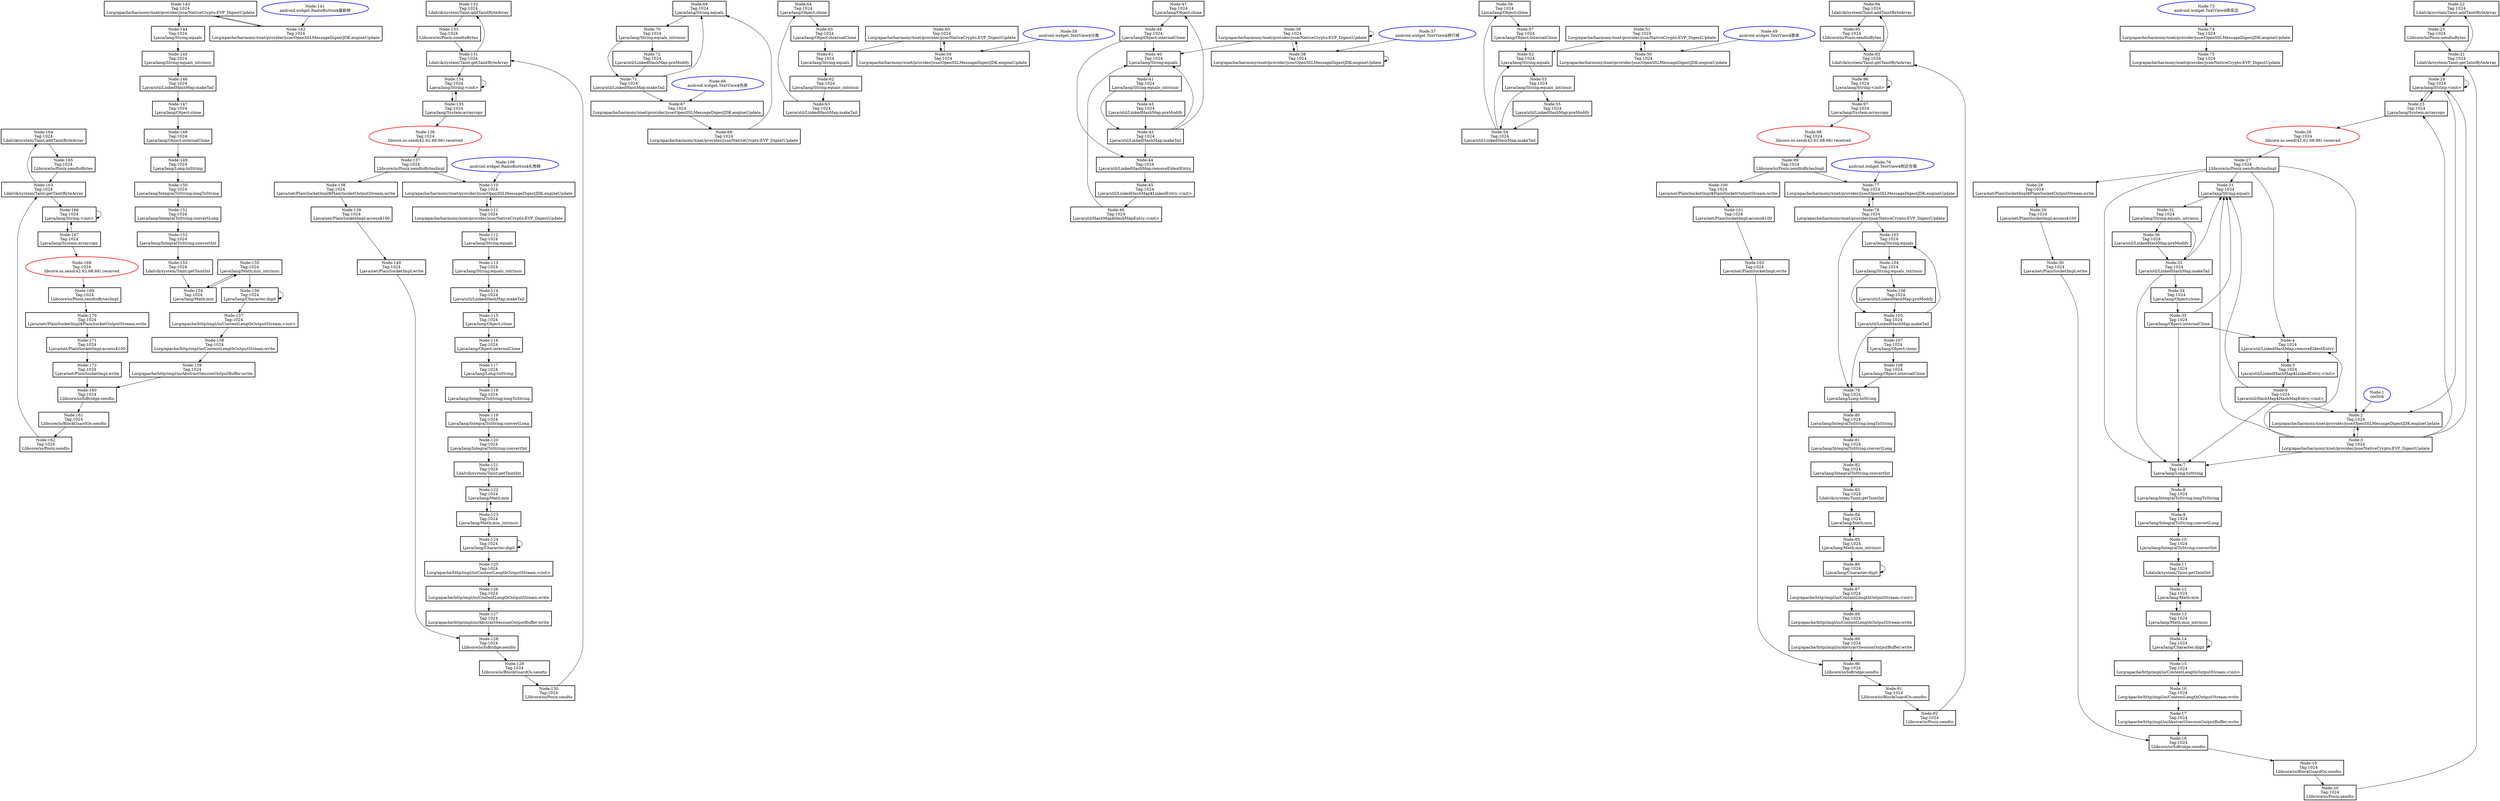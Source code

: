 digraph G {
N164 [shape=box,color=black,style=bold,label="Node:164\nTag:1024\nLdalvik/system/Taint;addTaintByteArray"];
N163 [shape=box,color=black,style=bold,label="Node:163\nTag:1024\nLdalvik/system/Taint;getTaintByteArray"];
N153 [shape=box,color=black,style=bold,label="Node:153\nTag:1024\nLdalvik/system/Taint;getTaintInt"];
N156 [shape=box,color=black,style=bold,label="Node:156\nTag:1024\nLjava/lang/Character;digit"];
N152 [shape=box,color=black,style=bold,label="Node:152\nTag:1024\nLjava/lang/IntegralToString;convertInt"];
N151 [shape=box,color=black,style=bold,label="Node:151\nTag:1024\nLjava/lang/IntegralToString;convertLong"];
N150 [shape=box,color=black,style=bold,label="Node:150\nTag:1024\nLjava/lang/IntegralToString;longToString"];
N149 [shape=box,color=black,style=bold,label="Node:149\nTag:1024\nLjava/lang/Long;toString"];
N154 [shape=box,color=black,style=bold,label="Node:154\nTag:1024\nLjava/lang/Math;min"];
N155 [shape=box,color=black,style=bold,label="Node:155\nTag:1024\nLjava/lang/Math;min_intrinsic"];
N147 [shape=box,color=black,style=bold,label="Node:147\nTag:1024\nLjava/lang/Object;clone"];
N148 [shape=box,color=black,style=bold,label="Node:148\nTag:1024\nLjava/lang/Object;internalClone"];
N166 [shape=box,color=black,style=bold,label="Node:166\nTag:1024\nLjava/lang/String;<init>"];
N144 [shape=box,color=black,style=bold,label="Node:144\nTag:1024\nLjava/lang/String;equals"];
N145 [shape=box,color=black,style=bold,label="Node:145\nTag:1024\nLjava/lang/String;equals_intrinsic"];
N167 [shape=box,color=black,style=bold,label="Node:167\nTag:1024\nLjava/lang/System;arraycopy"];
N170 [shape=box,color=black,style=bold,label="Node:170\nTag:1024\nLjava/net/PlainSocketImpl$PlainSocketOutputStream;write"];
N171 [shape=box,color=black,style=bold,label="Node:171\nTag:1024\nLjava/net/PlainSocketImpl;access$100"];
N172 [shape=box,color=black,style=bold,label="Node:172\nTag:1024\nLjava/net/PlainSocketImpl;write"];
N146 [shape=box,color=black,style=bold,label="Node:146\nTag:1024\nLjava/util/LinkedHashMap;makeTail"];
N161 [shape=box,color=black,style=bold,label="Node:161\nTag:1024\nLlibcore/io/BlockGuardOs;sendto"];
N160 [shape=box,color=black,style=bold,label="Node:160\nTag:1024\nLlibcore/io/IoBridge;sendto"];
N162 [shape=box,color=black,style=bold,label="Node:162\nTag:1024\nLlibcore/io/Posix;sendto"];
N165 [shape=box,color=black,style=bold,label="Node:165\nTag:1024\nLlibcore/io/Posix;sendtoBytes"];
N169 [shape=box,color=black,style=bold,label="Node:169\nTag:1024\nLlibcore/io/Posix;sendtoBytesImpl"];
N143 [shape=box,color=black,style=bold,label="Node:143\nTag:1024\nLorg/apache/harmony/xnet/provider/jsse/NativeCrypto;EVP_DigestUpdate"];
N142 [shape=box,color=black,style=bold,label="Node:142\nTag:1024\nLorg/apache/harmony/xnet/provider/jsse/OpenSSLMessageDigestJDK;engineUpdate"];
N159 [shape=box,color=black,style=bold,label="Node:159\nTag:1024\nLorg/apache/http/impl/io/AbstractSessionOutputBuffer;write"];
N157 [shape=box,color=black,style=bold,label="Node:157\nTag:1024\nLorg/apache/http/impl/io/ContentLengthOutputStream;<init>"];
N158 [shape=box,color=black,style=bold,label="Node:158\nTag:1024\nLorg/apache/http/impl/io/ContentLengthOutputStream;write"];
N141 [shape=ellipse,color=blue,style=bold,label="Node:141\nandroid.widget.RadioButton$最新榜"];
N168 [shape=ellipse,color=red,style=bold,label="Node:168\nTag:1024\nlibcore.os.send(42.62.68.66) received"];
N132 [shape=box,color=black,style=bold,label="Node:132\nTag:1024\nLdalvik/system/Taint;addTaintByteArray"];
N131 [shape=box,color=black,style=bold,label="Node:131\nTag:1024\nLdalvik/system/Taint;getTaintByteArray"];
N121 [shape=box,color=black,style=bold,label="Node:121\nTag:1024\nLdalvik/system/Taint;getTaintInt"];
N124 [shape=box,color=black,style=bold,label="Node:124\nTag:1024\nLjava/lang/Character;digit"];
N120 [shape=box,color=black,style=bold,label="Node:120\nTag:1024\nLjava/lang/IntegralToString;convertInt"];
N119 [shape=box,color=black,style=bold,label="Node:119\nTag:1024\nLjava/lang/IntegralToString;convertLong"];
N118 [shape=box,color=black,style=bold,label="Node:118\nTag:1024\nLjava/lang/IntegralToString;longToString"];
N117 [shape=box,color=black,style=bold,label="Node:117\nTag:1024\nLjava/lang/Long;toString"];
N122 [shape=box,color=black,style=bold,label="Node:122\nTag:1024\nLjava/lang/Math;min"];
N123 [shape=box,color=black,style=bold,label="Node:123\nTag:1024\nLjava/lang/Math;min_intrinsic"];
N115 [shape=box,color=black,style=bold,label="Node:115\nTag:1024\nLjava/lang/Object;clone"];
N116 [shape=box,color=black,style=bold,label="Node:116\nTag:1024\nLjava/lang/Object;internalClone"];
N134 [shape=box,color=black,style=bold,label="Node:134\nTag:1024\nLjava/lang/String;<init>"];
N112 [shape=box,color=black,style=bold,label="Node:112\nTag:1024\nLjava/lang/String;equals"];
N113 [shape=box,color=black,style=bold,label="Node:113\nTag:1024\nLjava/lang/String;equals_intrinsic"];
N135 [shape=box,color=black,style=bold,label="Node:135\nTag:1024\nLjava/lang/System;arraycopy"];
N138 [shape=box,color=black,style=bold,label="Node:138\nTag:1024\nLjava/net/PlainSocketImpl$PlainSocketOutputStream;write"];
N139 [shape=box,color=black,style=bold,label="Node:139\nTag:1024\nLjava/net/PlainSocketImpl;access$100"];
N140 [shape=box,color=black,style=bold,label="Node:140\nTag:1024\nLjava/net/PlainSocketImpl;write"];
N114 [shape=box,color=black,style=bold,label="Node:114\nTag:1024\nLjava/util/LinkedHashMap;makeTail"];
N129 [shape=box,color=black,style=bold,label="Node:129\nTag:1024\nLlibcore/io/BlockGuardOs;sendto"];
N128 [shape=box,color=black,style=bold,label="Node:128\nTag:1024\nLlibcore/io/IoBridge;sendto"];
N130 [shape=box,color=black,style=bold,label="Node:130\nTag:1024\nLlibcore/io/Posix;sendto"];
N133 [shape=box,color=black,style=bold,label="Node:133\nTag:1024\nLlibcore/io/Posix;sendtoBytes"];
N137 [shape=box,color=black,style=bold,label="Node:137\nTag:1024\nLlibcore/io/Posix;sendtoBytesImpl"];
N111 [shape=box,color=black,style=bold,label="Node:111\nTag:1024\nLorg/apache/harmony/xnet/provider/jsse/NativeCrypto;EVP_DigestUpdate"];
N110 [shape=box,color=black,style=bold,label="Node:110\nTag:1024\nLorg/apache/harmony/xnet/provider/jsse/OpenSSLMessageDigestJDK;engineUpdate"];
N127 [shape=box,color=black,style=bold,label="Node:127\nTag:1024\nLorg/apache/http/impl/io/AbstractSessionOutputBuffer;write"];
N125 [shape=box,color=black,style=bold,label="Node:125\nTag:1024\nLorg/apache/http/impl/io/ContentLengthOutputStream;<init>"];
N126 [shape=box,color=black,style=bold,label="Node:126\nTag:1024\nLorg/apache/http/impl/io/ContentLengthOutputStream;write"];
N109 [shape=ellipse,color=blue,style=bold,label="Node:109\nandroid.widget.RadioButton$礼物榜"];
N136 [shape=ellipse,color=red,style=bold,label="Node:136\nTag:1024\nlibcore.os.send(42.62.68.66) received"];
N69 [shape=box,color=black,style=bold,label="Node:69\nTag:1024\nLjava/lang/String;equals"];
N70 [shape=box,color=black,style=bold,label="Node:70\nTag:1024\nLjava/lang/String;equals_intrinsic"];
N71 [shape=box,color=black,style=bold,label="Node:71\nTag:1024\nLjava/util/LinkedHashMap;makeTail"];
N72 [shape=box,color=black,style=bold,label="Node:72\nTag:1024\nLjava/util/LinkedHashMap;preModify"];
N68 [shape=box,color=black,style=bold,label="Node:68\nTag:1024\nLorg/apache/harmony/xnet/provider/jsse/NativeCrypto;EVP_DigestUpdate"];
N67 [shape=box,color=black,style=bold,label="Node:67\nTag:1024\nLorg/apache/harmony/xnet/provider/jsse/OpenSSLMessageDigestJDK;engineUpdate"];
N66 [shape=ellipse,color=blue,style=bold,label="Node:66\nandroid.widget.TextView$伤感"];
N64 [shape=box,color=black,style=bold,label="Node:64\nTag:1024\nLjava/lang/Object;clone"];
N65 [shape=box,color=black,style=bold,label="Node:65\nTag:1024\nLjava/lang/Object;internalClone"];
N61 [shape=box,color=black,style=bold,label="Node:61\nTag:1024\nLjava/lang/String;equals"];
N62 [shape=box,color=black,style=bold,label="Node:62\nTag:1024\nLjava/lang/String;equals_intrinsic"];
N63 [shape=box,color=black,style=bold,label="Node:63\nTag:1024\nLjava/util/LinkedHashMap;makeTail"];
N60 [shape=box,color=black,style=bold,label="Node:60\nTag:1024\nLorg/apache/harmony/xnet/provider/jsse/NativeCrypto;EVP_DigestUpdate"];
N59 [shape=box,color=black,style=bold,label="Node:59\nTag:1024\nLorg/apache/harmony/xnet/provider/jsse/OpenSSLMessageDigestJDK;engineUpdate"];
N58 [shape=ellipse,color=blue,style=bold,label="Node:58\nandroid.widget.TextView$分类"];
N47 [shape=box,color=black,style=bold,label="Node:47\nTag:1024\nLjava/lang/Object;clone"];
N48 [shape=box,color=black,style=bold,label="Node:48\nTag:1024\nLjava/lang/Object;internalClone"];
N40 [shape=box,color=black,style=bold,label="Node:40\nTag:1024\nLjava/lang/String;equals"];
N41 [shape=box,color=black,style=bold,label="Node:41\nTag:1024\nLjava/lang/String;equals_intrinsic"];
N46 [shape=box,color=black,style=bold,label="Node:46\nTag:1024\nLjava/util/HashMap$HashMapEntry;<init>"];
N45 [shape=box,color=black,style=bold,label="Node:45\nTag:1024\nLjava/util/LinkedHashMap$LinkedEntry;<init>"];
N42 [shape=box,color=black,style=bold,label="Node:42\nTag:1024\nLjava/util/LinkedHashMap;makeTail"];
N43 [shape=box,color=black,style=bold,label="Node:43\nTag:1024\nLjava/util/LinkedHashMap;preModify"];
N44 [shape=box,color=black,style=bold,label="Node:44\nTag:1024\nLjava/util/LinkedHashMap;removeEldestEntry"];
N39 [shape=box,color=black,style=bold,label="Node:39\nTag:1024\nLorg/apache/harmony/xnet/provider/jsse/NativeCrypto;EVP_DigestUpdate"];
N38 [shape=box,color=black,style=bold,label="Node:38\nTag:1024\nLorg/apache/harmony/xnet/provider/jsse/OpenSSLMessageDigestJDK;engineUpdate"];
N37 [shape=ellipse,color=blue,style=bold,label="Node:37\nandroid.widget.TextView$排行榜"];
N56 [shape=box,color=black,style=bold,label="Node:56\nTag:1024\nLjava/lang/Object;clone"];
N57 [shape=box,color=black,style=bold,label="Node:57\nTag:1024\nLjava/lang/Object;internalClone"];
N52 [shape=box,color=black,style=bold,label="Node:52\nTag:1024\nLjava/lang/String;equals"];
N53 [shape=box,color=black,style=bold,label="Node:53\nTag:1024\nLjava/lang/String;equals_intrinsic"];
N54 [shape=box,color=black,style=bold,label="Node:54\nTag:1024\nLjava/util/LinkedHashMap;makeTail"];
N55 [shape=box,color=black,style=bold,label="Node:55\nTag:1024\nLjava/util/LinkedHashMap;preModify"];
N51 [shape=box,color=black,style=bold,label="Node:51\nTag:1024\nLorg/apache/harmony/xnet/provider/jsse/NativeCrypto;EVP_DigestUpdate"];
N50 [shape=box,color=black,style=bold,label="Node:50\nTag:1024\nLorg/apache/harmony/xnet/provider/jsse/OpenSSLMessageDigestJDK;engineUpdate"];
N49 [shape=ellipse,color=blue,style=bold,label="Node:49\nandroid.widget.TextView$歌单"];
N94 [shape=box,color=black,style=bold,label="Node:94\nTag:1024\nLdalvik/system/Taint;addTaintByteArray"];
N93 [shape=box,color=black,style=bold,label="Node:93\nTag:1024\nLdalvik/system/Taint;getTaintByteArray"];
N83 [shape=box,color=black,style=bold,label="Node:83\nTag:1024\nLdalvik/system/Taint;getTaintInt"];
N86 [shape=box,color=black,style=bold,label="Node:86\nTag:1024\nLjava/lang/Character;digit"];
N82 [shape=box,color=black,style=bold,label="Node:82\nTag:1024\nLjava/lang/IntegralToString;convertInt"];
N81 [shape=box,color=black,style=bold,label="Node:81\nTag:1024\nLjava/lang/IntegralToString;convertLong"];
N80 [shape=box,color=black,style=bold,label="Node:80\nTag:1024\nLjava/lang/IntegralToString;longToString"];
N79 [shape=box,color=black,style=bold,label="Node:79\nTag:1024\nLjava/lang/Long;toString"];
N84 [shape=box,color=black,style=bold,label="Node:84\nTag:1024\nLjava/lang/Math;min"];
N85 [shape=box,color=black,style=bold,label="Node:85\nTag:1024\nLjava/lang/Math;min_intrinsic"];
N107 [shape=box,color=black,style=bold,label="Node:107\nTag:1024\nLjava/lang/Object;clone"];
N108 [shape=box,color=black,style=bold,label="Node:108\nTag:1024\nLjava/lang/Object;internalClone"];
N96 [shape=box,color=black,style=bold,label="Node:96\nTag:1024\nLjava/lang/String;<init>"];
N103 [shape=box,color=black,style=bold,label="Node:103\nTag:1024\nLjava/lang/String;equals"];
N104 [shape=box,color=black,style=bold,label="Node:104\nTag:1024\nLjava/lang/String;equals_intrinsic"];
N97 [shape=box,color=black,style=bold,label="Node:97\nTag:1024\nLjava/lang/System;arraycopy"];
N100 [shape=box,color=black,style=bold,label="Node:100\nTag:1024\nLjava/net/PlainSocketImpl$PlainSocketOutputStream;write"];
N101 [shape=box,color=black,style=bold,label="Node:101\nTag:1024\nLjava/net/PlainSocketImpl;access$100"];
N102 [shape=box,color=black,style=bold,label="Node:102\nTag:1024\nLjava/net/PlainSocketImpl;write"];
N105 [shape=box,color=black,style=bold,label="Node:105\nTag:1024\nLjava/util/LinkedHashMap;makeTail"];
N106 [shape=box,color=black,style=bold,label="Node:106\nTag:1024\nLjava/util/LinkedHashMap;preModify"];
N91 [shape=box,color=black,style=bold,label="Node:91\nTag:1024\nLlibcore/io/BlockGuardOs;sendto"];
N90 [shape=box,color=black,style=bold,label="Node:90\nTag:1024\nLlibcore/io/IoBridge;sendto"];
N92 [shape=box,color=black,style=bold,label="Node:92\nTag:1024\nLlibcore/io/Posix;sendto"];
N95 [shape=box,color=black,style=bold,label="Node:95\nTag:1024\nLlibcore/io/Posix;sendtoBytes"];
N99 [shape=box,color=black,style=bold,label="Node:99\nTag:1024\nLlibcore/io/Posix;sendtoBytesImpl"];
N78 [shape=box,color=black,style=bold,label="Node:78\nTag:1024\nLorg/apache/harmony/xnet/provider/jsse/NativeCrypto;EVP_DigestUpdate"];
N77 [shape=box,color=black,style=bold,label="Node:77\nTag:1024\nLorg/apache/harmony/xnet/provider/jsse/OpenSSLMessageDigestJDK;engineUpdate"];
N89 [shape=box,color=black,style=bold,label="Node:89\nTag:1024\nLorg/apache/http/impl/io/AbstractSessionOutputBuffer;write"];
N87 [shape=box,color=black,style=bold,label="Node:87\nTag:1024\nLorg/apache/http/impl/io/ContentLengthOutputStream;<init>"];
N88 [shape=box,color=black,style=bold,label="Node:88\nTag:1024\nLorg/apache/http/impl/io/ContentLengthOutputStream;write"];
N76 [shape=ellipse,color=blue,style=bold,label="Node:76\nandroid.widget.TextView$附近在唱"];
N98 [shape=ellipse,color=red,style=bold,label="Node:98\nTag:1024\nlibcore.os.send(42.62.68.66) received"];
N75 [shape=box,color=black,style=bold,label="Node:75\nTag:1024\nLorg/apache/harmony/xnet/provider/jsse/NativeCrypto;EVP_DigestUpdate"];
N74 [shape=box,color=black,style=bold,label="Node:74\nTag:1024\nLorg/apache/harmony/xnet/provider/jsse/OpenSSLMessageDigestJDK;engineUpdate"];
N73 [shape=ellipse,color=blue,style=bold,label="Node:73\nandroid.widget.TextView$陈奕迅"];
N22 [shape=box,color=black,style=bold,label="Node:22\nTag:1024\nLdalvik/system/Taint;addTaintByteArray"];
N21 [shape=box,color=black,style=bold,label="Node:21\nTag:1024\nLdalvik/system/Taint;getTaintByteArray"];
N11 [shape=box,color=black,style=bold,label="Node:11\nTag:1024\nLdalvik/system/Taint;getTaintInt"];
N14 [shape=box,color=black,style=bold,label="Node:14\nTag:1024\nLjava/lang/Character;digit"];
N10 [shape=box,color=black,style=bold,label="Node:10\nTag:1024\nLjava/lang/IntegralToString;convertInt"];
N9 [shape=box,color=black,style=bold,label="Node:9\nTag:1024\nLjava/lang/IntegralToString;convertLong"];
N8 [shape=box,color=black,style=bold,label="Node:8\nTag:1024\nLjava/lang/IntegralToString;longToString"];
N7 [shape=box,color=black,style=bold,label="Node:7\nTag:1024\nLjava/lang/Long;toString"];
N12 [shape=box,color=black,style=bold,label="Node:12\nTag:1024\nLjava/lang/Math;min"];
N13 [shape=box,color=black,style=bold,label="Node:13\nTag:1024\nLjava/lang/Math;min_intrinsic"];
N34 [shape=box,color=black,style=bold,label="Node:34\nTag:1024\nLjava/lang/Object;clone"];
N35 [shape=box,color=black,style=bold,label="Node:35\nTag:1024\nLjava/lang/Object;internalClone"];
N24 [shape=box,color=black,style=bold,label="Node:24\nTag:1024\nLjava/lang/String;<init>"];
N31 [shape=box,color=black,style=bold,label="Node:31\nTag:1024\nLjava/lang/String;equals"];
N32 [shape=box,color=black,style=bold,label="Node:32\nTag:1024\nLjava/lang/String;equals_intrinsic"];
N25 [shape=box,color=black,style=bold,label="Node:25\nTag:1024\nLjava/lang/System;arraycopy"];
N28 [shape=box,color=black,style=bold,label="Node:28\nTag:1024\nLjava/net/PlainSocketImpl$PlainSocketOutputStream;write"];
N29 [shape=box,color=black,style=bold,label="Node:29\nTag:1024\nLjava/net/PlainSocketImpl;access$100"];
N30 [shape=box,color=black,style=bold,label="Node:30\nTag:1024\nLjava/net/PlainSocketImpl;write"];
N6 [shape=box,color=black,style=bold,label="Node:6\nTag:1024\nLjava/util/HashMap$HashMapEntry;<init>"];
N5 [shape=box,color=black,style=bold,label="Node:5\nTag:1024\nLjava/util/LinkedHashMap$LinkedEntry;<init>"];
N33 [shape=box,color=black,style=bold,label="Node:33\nTag:1024\nLjava/util/LinkedHashMap;makeTail"];
N36 [shape=box,color=black,style=bold,label="Node:36\nTag:1024\nLjava/util/LinkedHashMap;preModify"];
N4 [shape=box,color=black,style=bold,label="Node:4\nTag:1024\nLjava/util/LinkedHashMap;removeEldestEntry"];
N19 [shape=box,color=black,style=bold,label="Node:19\nTag:1024\nLlibcore/io/BlockGuardOs;sendto"];
N18 [shape=box,color=black,style=bold,label="Node:18\nTag:1024\nLlibcore/io/IoBridge;sendto"];
N20 [shape=box,color=black,style=bold,label="Node:20\nTag:1024\nLlibcore/io/Posix;sendto"];
N23 [shape=box,color=black,style=bold,label="Node:23\nTag:1024\nLlibcore/io/Posix;sendtoBytes"];
N27 [shape=box,color=black,style=bold,label="Node:27\nTag:1024\nLlibcore/io/Posix;sendtoBytesImpl"];
N3 [shape=box,color=black,style=bold,label="Node:3\nTag:1024\nLorg/apache/harmony/xnet/provider/jsse/NativeCrypto;EVP_DigestUpdate"];
N2 [shape=box,color=black,style=bold,label="Node:2\nTag:1024\nLorg/apache/harmony/xnet/provider/jsse/OpenSSLMessageDigestJDK;engineUpdate"];
N17 [shape=box,color=black,style=bold,label="Node:17\nTag:1024\nLorg/apache/http/impl/io/AbstractSessionOutputBuffer;write"];
N15 [shape=box,color=black,style=bold,label="Node:15\nTag:1024\nLorg/apache/http/impl/io/ContentLengthOutputStream;<init>"];
N16 [shape=box,color=black,style=bold,label="Node:16\nTag:1024\nLorg/apache/http/impl/io/ContentLengthOutputStream;write"];
N26 [shape=ellipse,color=red,style=bold,label="Node:26\nTag:1024\nlibcore.os.send(42.62.68.66) received"];
N1 [shape=ellipse,color=blue,style=bold,label="Node:1\nonclick"];
N164 -> N165;
N163 -> N164;
N163 -> N166;
N153 -> N154;
N156 -> N156;
N156 -> N157;
N152 -> N153;
N151 -> N152;
N150 -> N151;
N149 -> N150;
N154 -> N155;
N155 -> N156;
N155 -> N154;
N147 -> N148;
N148 -> N149;
N166 -> N166;
N166 -> N167;
N144 -> N145;
N145 -> N146;
N167 -> N166;
N167 -> N168;
N170 -> N171;
N171 -> N172;
N172 -> N160;
N146 -> N147;
N161 -> N162;
N160 -> N161;
N162 -> N163;
N165 -> N163;
N169 -> N170;
N143 -> N144;
N143 -> N142;
N142 -> N143;
N159 -> N160;
N157 -> N158;
N158 -> N159;
N141 -> N142;
N168 -> N169;
N132 -> N133;
N131 -> N132;
N131 -> N134;
N121 -> N122;
N124 -> N124;
N124 -> N125;
N120 -> N121;
N119 -> N120;
N118 -> N119;
N117 -> N118;
N122 -> N123;
N123 -> N124;
N123 -> N122;
N115 -> N116;
N116 -> N117;
N134 -> N134;
N134 -> N135;
N112 -> N113;
N113 -> N114;
N135 -> N134;
N135 -> N136;
N138 -> N139;
N139 -> N140;
N140 -> N128;
N114 -> N115;
N129 -> N130;
N128 -> N129;
N130 -> N131;
N133 -> N131;
N137 -> N138;
N137 -> N110;
N111 -> N112;
N111 -> N110;
N110 -> N111;
N127 -> N128;
N125 -> N126;
N126 -> N127;
N109 -> N110;
N136 -> N137;
N69 -> N70;
N70 -> N71;
N70 -> N72;
N71 -> N69;
N71 -> N67;
N72 -> N71;
N68 -> N69;
N67 -> N68;
N66 -> N67;
N64 -> N65;
N65 -> N61;
N61 -> N62;
N62 -> N63;
N63 -> N64;
N60 -> N61;
N60 -> N59;
N59 -> N60;
N58 -> N59;
N47 -> N48;
N48 -> N40;
N48 -> N44;
N40 -> N41;
N41 -> N42;
N41 -> N43;
N46 -> N40;
N45 -> N46;
N42 -> N47;
N42 -> N40;
N42 -> N44;
N43 -> N42;
N44 -> N45;
N39 -> N40;
N39 -> N39;
N39 -> N38;
N38 -> N39;
N38 -> N38;
N37 -> N38;
N56 -> N57;
N57 -> N52;
N52 -> N53;
N53 -> N54;
N53 -> N55;
N54 -> N56;
N54 -> N52;
N55 -> N54;
N51 -> N52;
N51 -> N50;
N50 -> N51;
N49 -> N50;
N94 -> N95;
N93 -> N94;
N93 -> N96;
N83 -> N84;
N86 -> N86;
N86 -> N87;
N82 -> N83;
N81 -> N82;
N80 -> N81;
N79 -> N80;
N84 -> N85;
N85 -> N86;
N85 -> N84;
N107 -> N108;
N108 -> N79;
N96 -> N96;
N96 -> N97;
N103 -> N104;
N104 -> N105;
N104 -> N106;
N97 -> N96;
N97 -> N98;
N100 -> N101;
N101 -> N102;
N102 -> N90;
N105 -> N79;
N105 -> N107;
N105 -> N103;
N106 -> N105;
N91 -> N92;
N90 -> N91;
N92 -> N93;
N95 -> N93;
N99 -> N100;
N99 -> N77;
N78 -> N79;
N78 -> N103;
N78 -> N77;
N77 -> N78;
N89 -> N90;
N87 -> N88;
N88 -> N89;
N76 -> N77;
N98 -> N99;
N74 -> N75;
N73 -> N74;
N22 -> N23;
N21 -> N22;
N21 -> N24;
N11 -> N12;
N14 -> N14;
N14 -> N15;
N10 -> N11;
N9 -> N10;
N8 -> N9;
N7 -> N8;
N12 -> N13;
N13 -> N14;
N13 -> N12;
N34 -> N35;
N35 -> N7;
N35 -> N31;
N35 -> N4;
N24 -> N24;
N24 -> N25;
N24 -> N2;
N31 -> N32;
N32 -> N33;
N32 -> N36;
N25 -> N24;
N25 -> N26;
N28 -> N29;
N29 -> N30;
N30 -> N18;
N6 -> N7;
N6 -> N31;
N6 -> N2;
N5 -> N6;
N33 -> N7;
N33 -> N34;
N33 -> N31;
N36 -> N33;
N4 -> N5;
N19 -> N20;
N18 -> N19;
N20 -> N21;
N23 -> N21;
N27 -> N7;
N27 -> N31;
N27 -> N28;
N27 -> N4;
N27 -> N2;
N3 -> N7;
N3 -> N24;
N3 -> N31;
N3 -> N25;
N3 -> N4;
N3 -> N2;
N2 -> N3;
N17 -> N18;
N15 -> N16;
N16 -> N17;
N26 -> N27;
N1 -> N2;
}